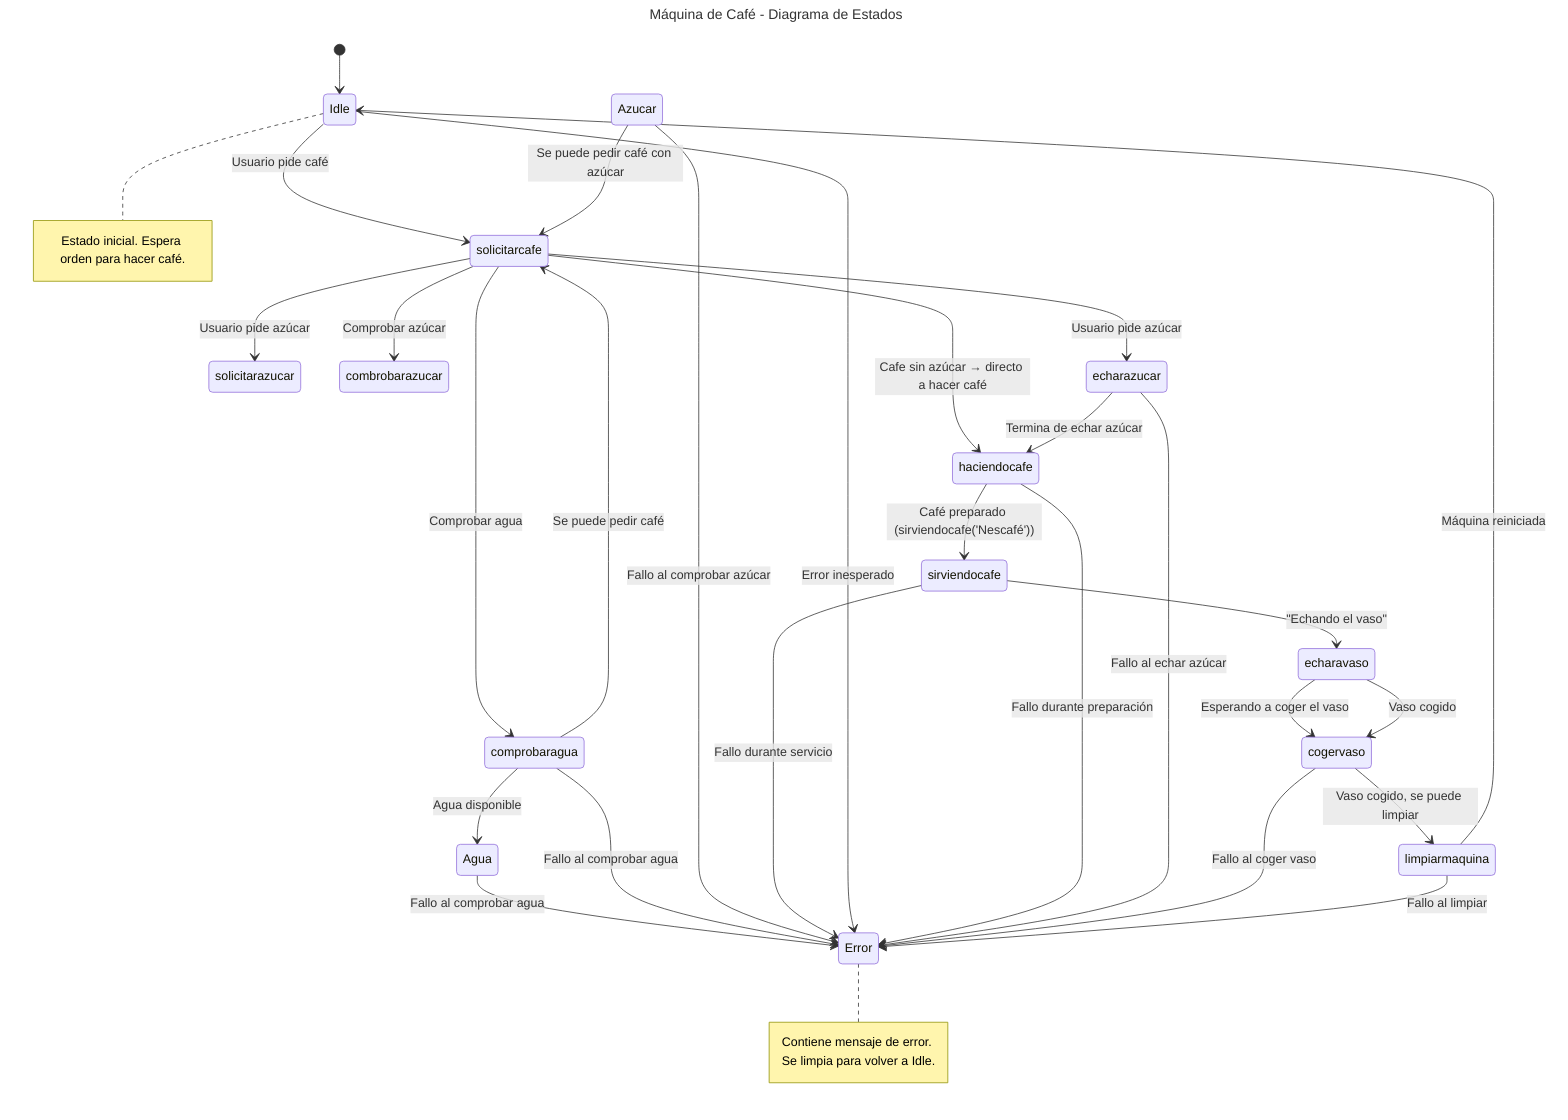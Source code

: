 ---
title: Máquina de Café - Diagrama de Estados
---
stateDiagram-v2
[*] --> Idle
Idle --> solicitarcafe: Usuario pide café
solicitarcafe --> comprobaragua: Comprobar agua
comprobaragua --> Agua: Agua disponible
Agua --> Error: Fallo al comprobar agua
comprobaragua --> solicitarcafe: Se puede pedir café
comprobaragua --> Error: Fallo al comprobar agua

solicitarcafe --> solicitarazucar: Usuario pide azúcar
solicitarcafe --> combrobarazucar: Comprobar azúcar
Azucar --> Error: Fallo al comprobar azúcar
Azucar --> solicitarcafe: Se puede pedir café con azúcar
solicitarcafe --> echarazucar: Usuario pide azúcar
solicitarcafe --> haciendocafe: Cafe sin azúcar → directo a hacer café
echarazucar --> haciendocafe: Termina de echar azúcar
haciendocafe --> sirviendocafe: Café preparado (sirviendocafe('Nescafé'))
sirviendocafe --> Error: Fallo durante servicio
Idle --> Error: Error inesperado
haciendocafe --> Error: Fallo durante preparación
echarazucar --> Error: Fallo al echar azúcar
sirviendocafe --> echaravaso: "Echando el vaso"
echaravaso --> cogervaso: Esperando a coger el vaso
cogervaso --> Error: Fallo al coger vaso
echaravaso --> cogervaso: Vaso cogido
cogervaso --> limpiarmaquina:  Vaso cogido, se puede limpiar
limpiarmaquina --> Idle: Máquina reiniciada
limpiarmaquina --> Error: Fallo al limpiar
note right of Idle: Estado inicial. Espera orden para hacer café.
note right of Error: Contiene mensaje de error. Se limpia para volver a Idle.